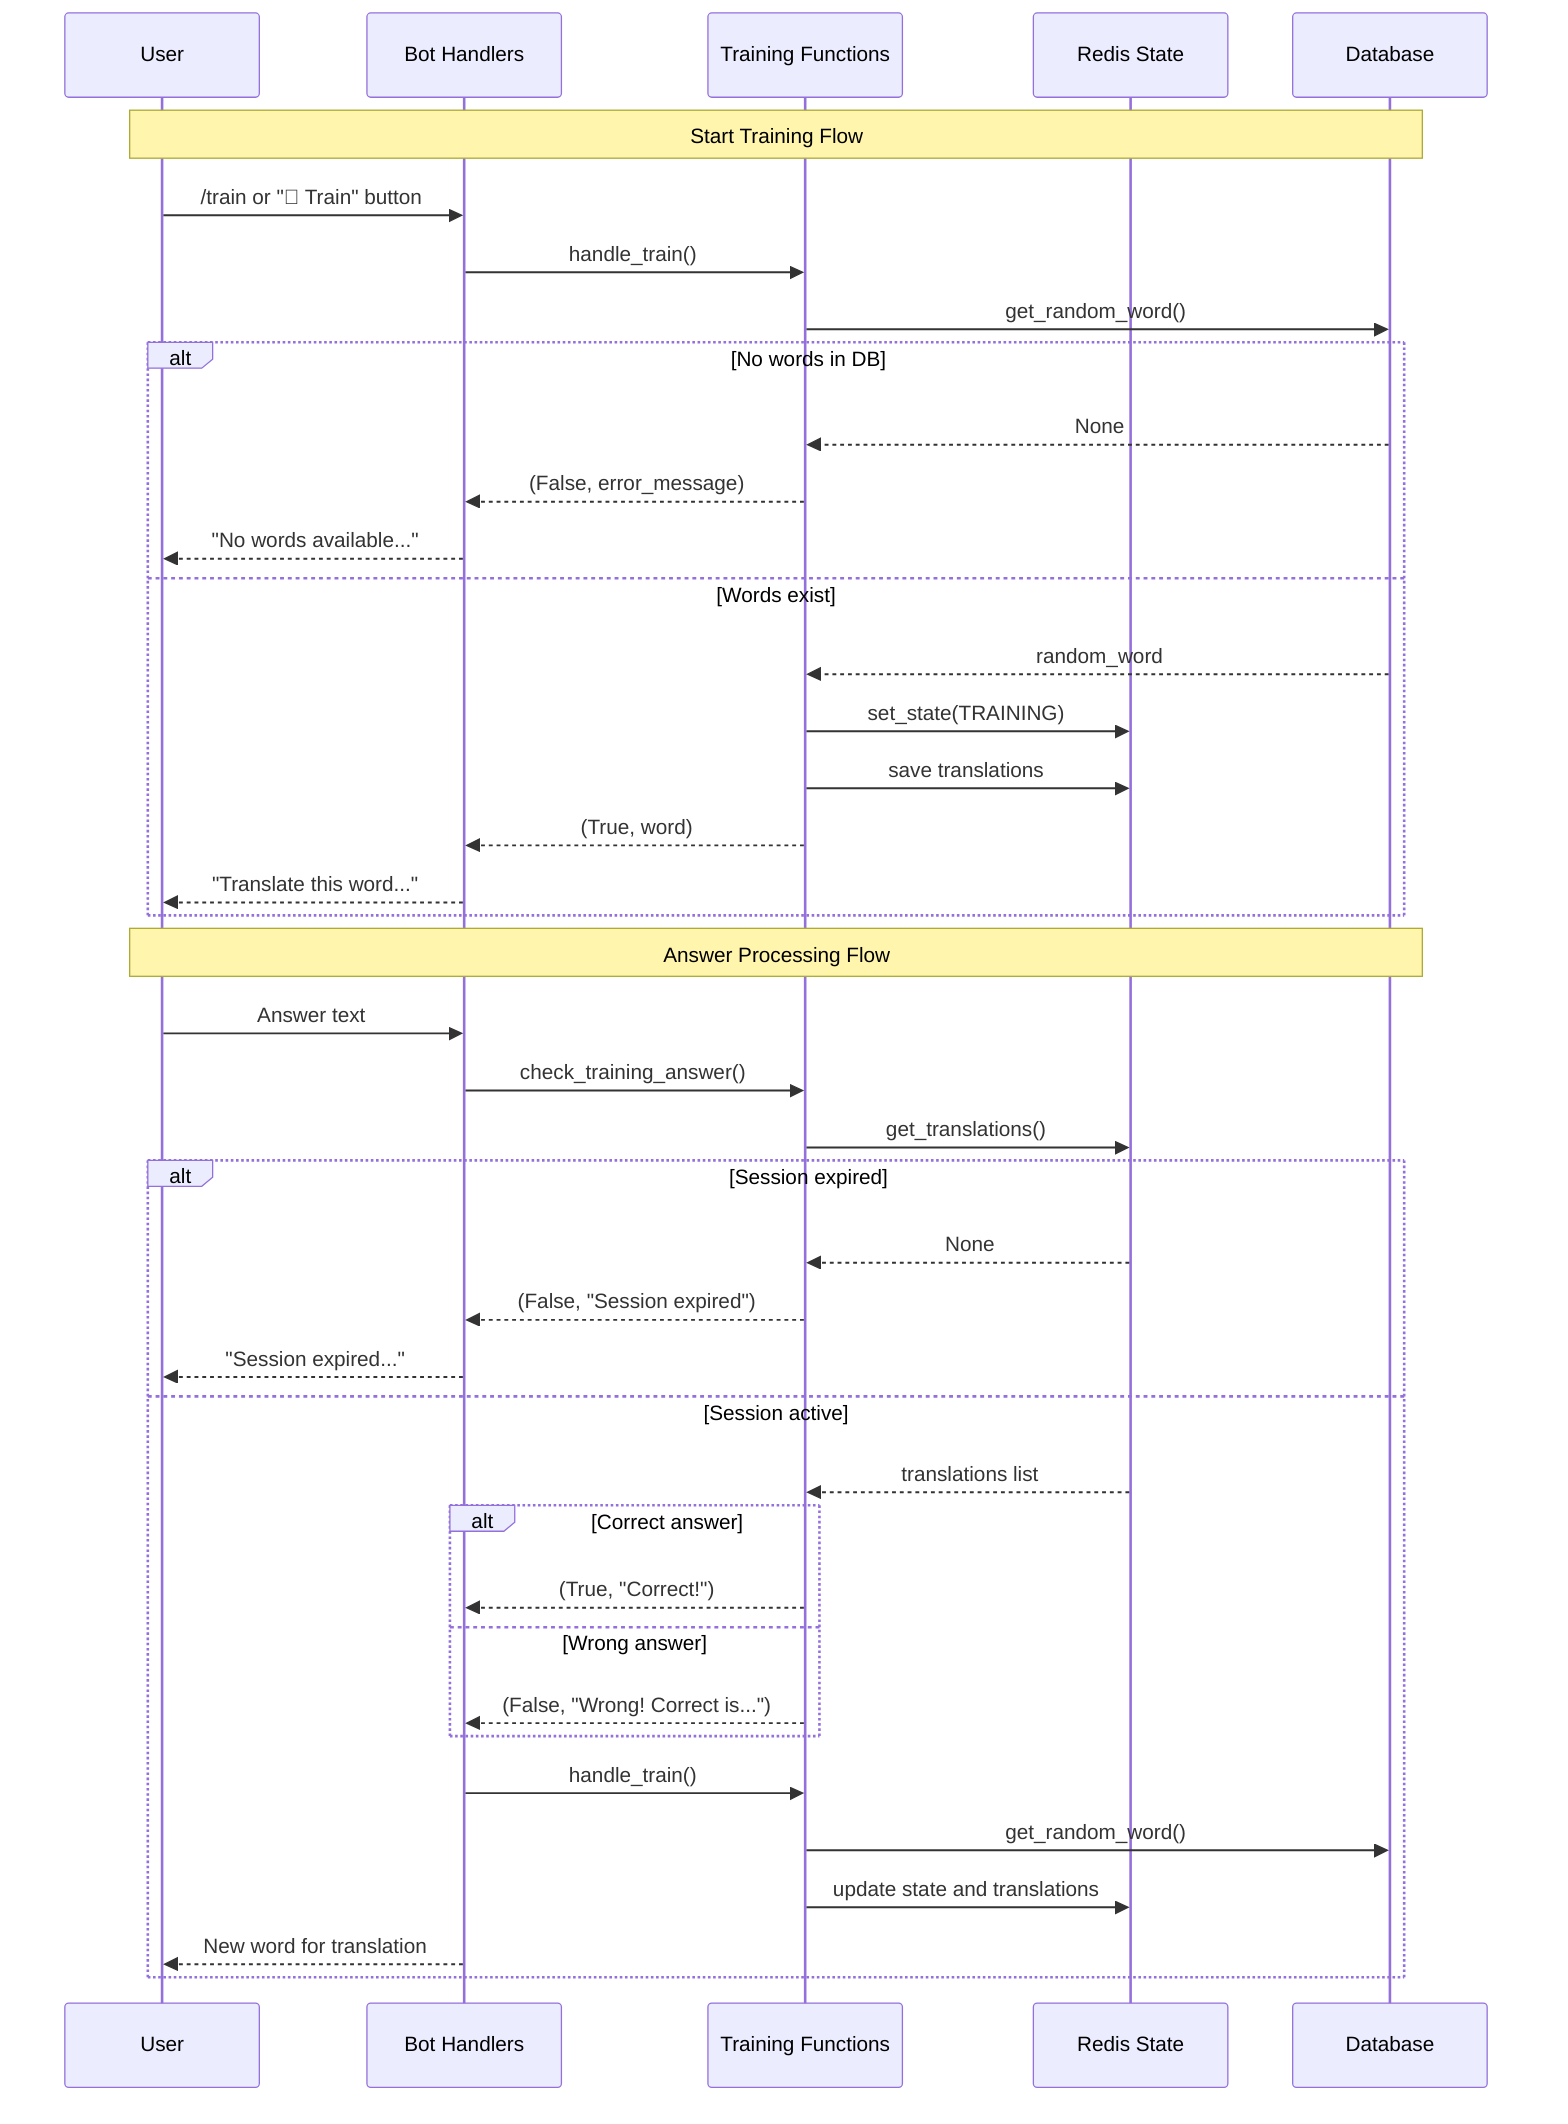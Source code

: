 sequenceDiagram
    participant U as User
    participant B as Bot Handlers
    participant T as Training Functions
    participant R as Redis State
    participant DB as Database

    Note over U,DB: Start Training Flow
    U->>B: /train or "🎯 Train" button
    B->>T: handle_train()
    T->>DB: get_random_word()
    
    alt No words in DB
        DB-->>T: None
        T-->>B: (False, error_message)
        B-->>U: "No words available..."
    else Words exist
        DB-->>T: random_word
        T->>R: set_state(TRAINING)
        T->>R: save translations
        T-->>B: (True, word)
        B-->>U: "Translate this word..."
    end

    Note over U,DB: Answer Processing Flow
    U->>B: Answer text
    B->>T: check_training_answer()
    T->>R: get_translations()
    
    alt Session expired
        R-->>T: None
        T-->>B: (False, "Session expired")
        B-->>U: "Session expired..."
    else Session active
        R-->>T: translations list
        
        alt Correct answer
            T-->>B: (True, "Correct!")
        else Wrong answer
            T-->>B: (False, "Wrong! Correct is...")
        end
        
        B->>T: handle_train() # Next word
        T->>DB: get_random_word()
        T->>R: update state and translations
        B-->>U: New word for translation
    end